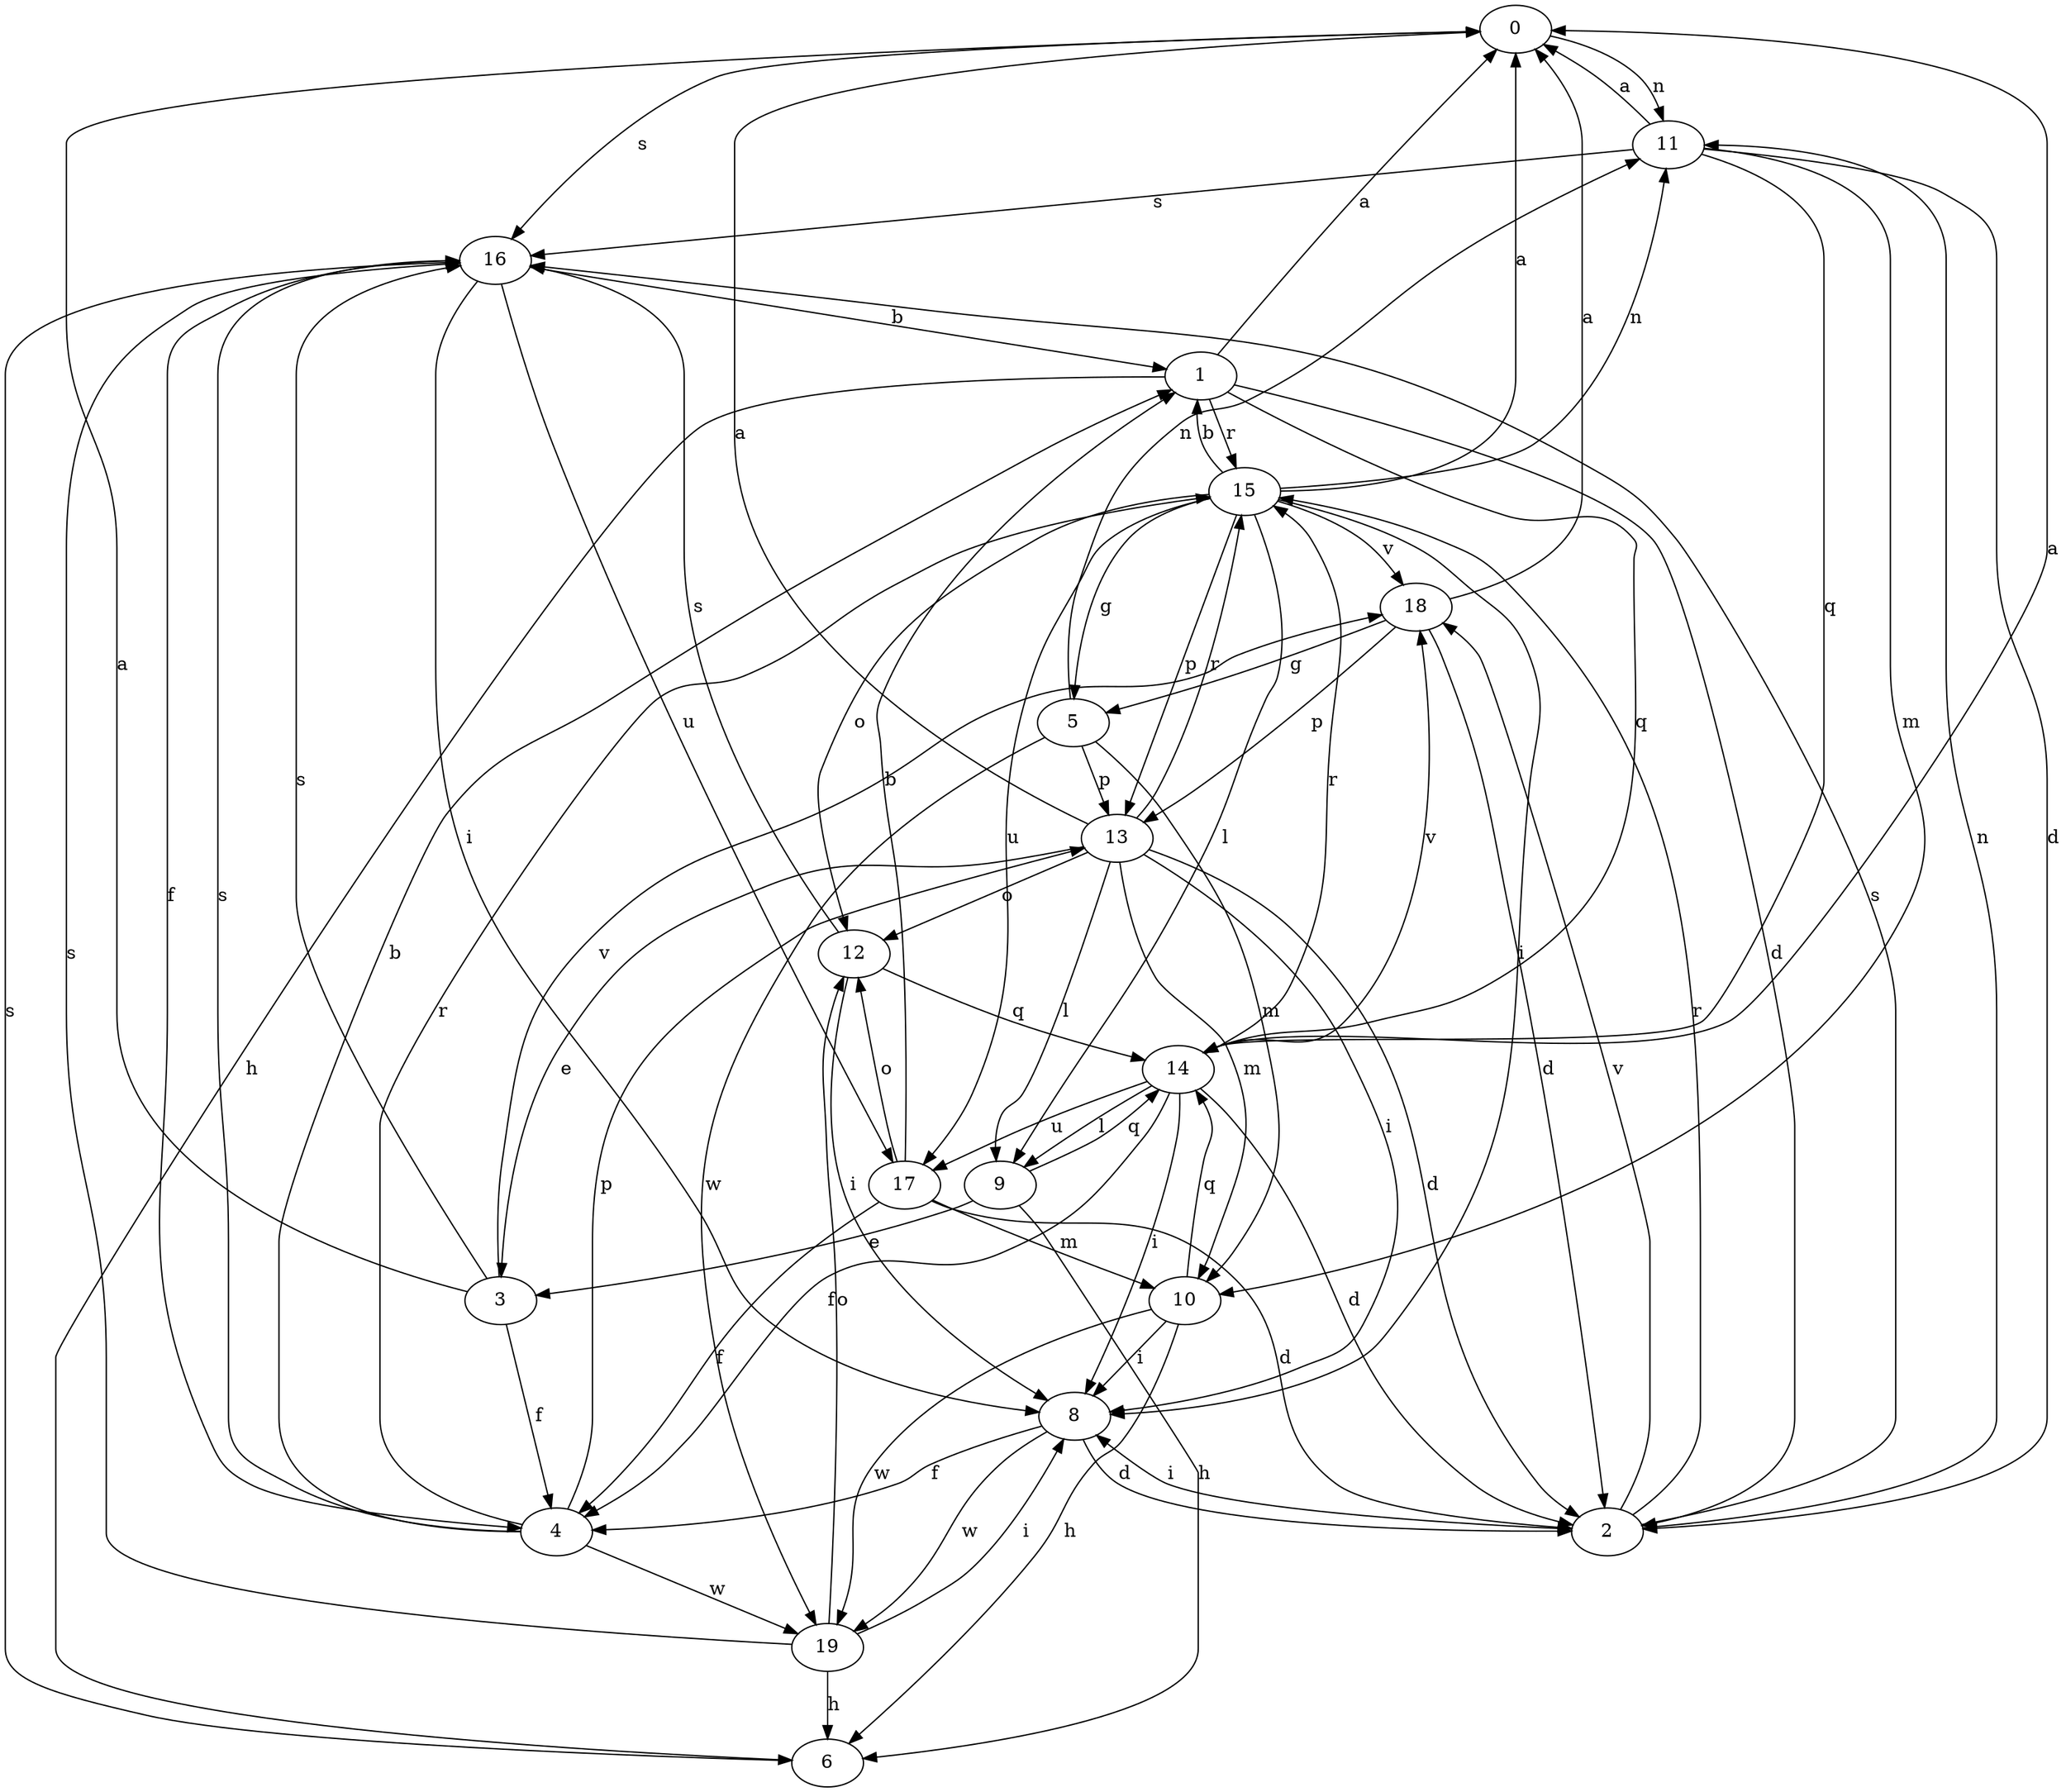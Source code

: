 strict digraph  {
0;
1;
2;
3;
4;
5;
6;
8;
9;
10;
11;
12;
13;
14;
15;
16;
17;
18;
19;
0 -> 11  [label=n];
0 -> 16  [label=s];
1 -> 0  [label=a];
1 -> 2  [label=d];
1 -> 6  [label=h];
1 -> 14  [label=q];
1 -> 15  [label=r];
2 -> 8  [label=i];
2 -> 11  [label=n];
2 -> 15  [label=r];
2 -> 16  [label=s];
2 -> 18  [label=v];
3 -> 0  [label=a];
3 -> 4  [label=f];
3 -> 16  [label=s];
3 -> 18  [label=v];
4 -> 1  [label=b];
4 -> 13  [label=p];
4 -> 15  [label=r];
4 -> 16  [label=s];
4 -> 19  [label=w];
5 -> 10  [label=m];
5 -> 11  [label=n];
5 -> 13  [label=p];
5 -> 19  [label=w];
6 -> 16  [label=s];
8 -> 2  [label=d];
8 -> 4  [label=f];
8 -> 19  [label=w];
9 -> 3  [label=e];
9 -> 6  [label=h];
9 -> 14  [label=q];
10 -> 6  [label=h];
10 -> 8  [label=i];
10 -> 14  [label=q];
10 -> 19  [label=w];
11 -> 0  [label=a];
11 -> 2  [label=d];
11 -> 10  [label=m];
11 -> 14  [label=q];
11 -> 16  [label=s];
12 -> 8  [label=i];
12 -> 14  [label=q];
12 -> 16  [label=s];
13 -> 0  [label=a];
13 -> 2  [label=d];
13 -> 3  [label=e];
13 -> 8  [label=i];
13 -> 9  [label=l];
13 -> 10  [label=m];
13 -> 12  [label=o];
13 -> 15  [label=r];
14 -> 0  [label=a];
14 -> 2  [label=d];
14 -> 4  [label=f];
14 -> 8  [label=i];
14 -> 9  [label=l];
14 -> 15  [label=r];
14 -> 17  [label=u];
14 -> 18  [label=v];
15 -> 0  [label=a];
15 -> 1  [label=b];
15 -> 5  [label=g];
15 -> 8  [label=i];
15 -> 9  [label=l];
15 -> 11  [label=n];
15 -> 12  [label=o];
15 -> 13  [label=p];
15 -> 17  [label=u];
15 -> 18  [label=v];
16 -> 1  [label=b];
16 -> 4  [label=f];
16 -> 8  [label=i];
16 -> 17  [label=u];
17 -> 1  [label=b];
17 -> 2  [label=d];
17 -> 4  [label=f];
17 -> 10  [label=m];
17 -> 12  [label=o];
18 -> 0  [label=a];
18 -> 2  [label=d];
18 -> 5  [label=g];
18 -> 13  [label=p];
19 -> 6  [label=h];
19 -> 8  [label=i];
19 -> 12  [label=o];
19 -> 16  [label=s];
}
